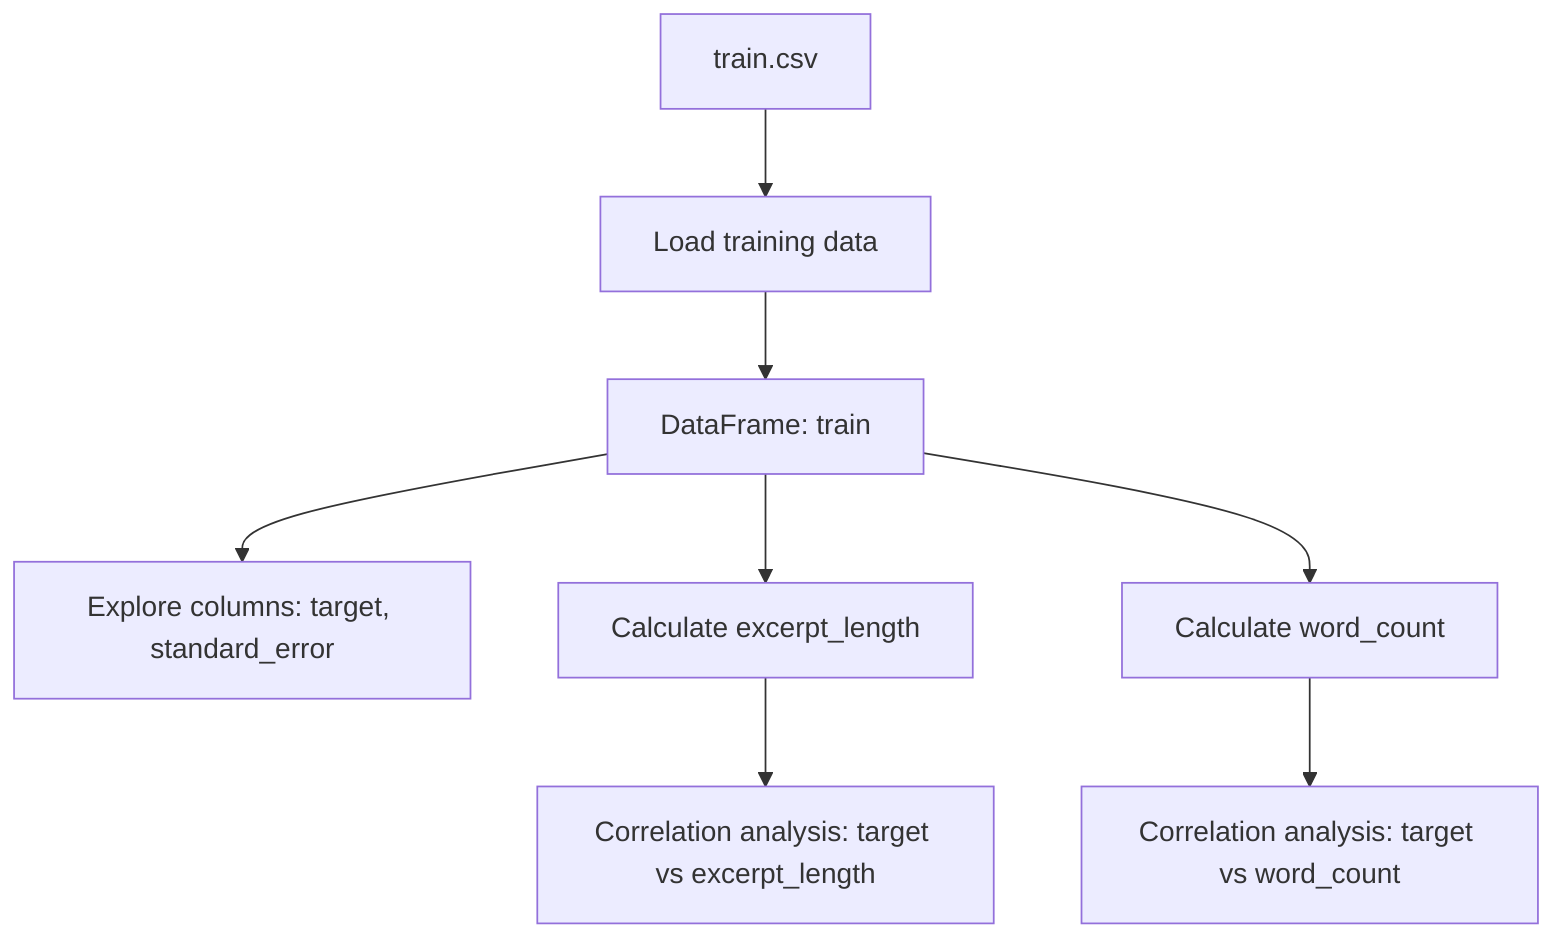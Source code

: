 flowchart TD
    %% Data source node
    A["train.csv"]
    %% Data loading node
    B["Load training data"]
    %% DataFrame variable node
    C["DataFrame: train"]
    %% Columns exploration node
    D["Explore columns: target, standard_error"]
    %% Excerpt length calculation node
    E["Calculate excerpt_length"]
    %% Word count calculation node
    F["Calculate word_count"]
    %% Correlation analysis node
    G["Correlation analysis: target vs excerpt_length"]
    H["Correlation analysis: target vs word_count"]

    %% Define relationships
    A --> B --> C
    C --> D
    C --> E --> G
    C --> F --> H